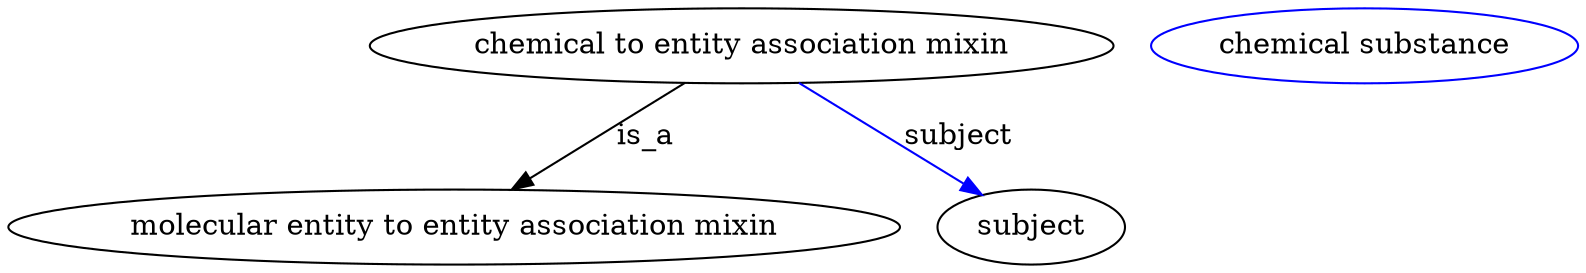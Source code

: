 digraph {
	graph [bb="0,0,753.52,123"];
	node [label="\N"];
	"chemical to entity association mixin"	 [height=0.5,
		label="chemical to entity association mixin",
		pos="351.83,105",
		width=4.9648];
	"molecular entity to entity association mixin"	 [height=0.5,
		pos="213.83,18",
		width=5.9398];
	"chemical to entity association mixin" -> "molecular entity to entity association mixin"	 [label=is_a,
		lp="305.83,61.5",
		pos="e,242.53,36.091 323.57,87.184 302.69,74.018 274.05,55.961 251.26,41.596"];
	subject	 [height=0.5,
		pos="490.83,18",
		width=1.2457];
	"chemical to entity association mixin" -> subject	 [color=blue,
		label=subject,
		lp="456.33,61.5",
		pos="e,466.58,33.179 380.3,87.184 402.83,73.078 434.34,53.358 457.95,38.579",
		style=solid];
	"chemical to entity association mixin_subject"	 [color=blue,
		height=0.5,
		label="chemical substance",
		pos="650.83,105",
		width=2.8525];
}

